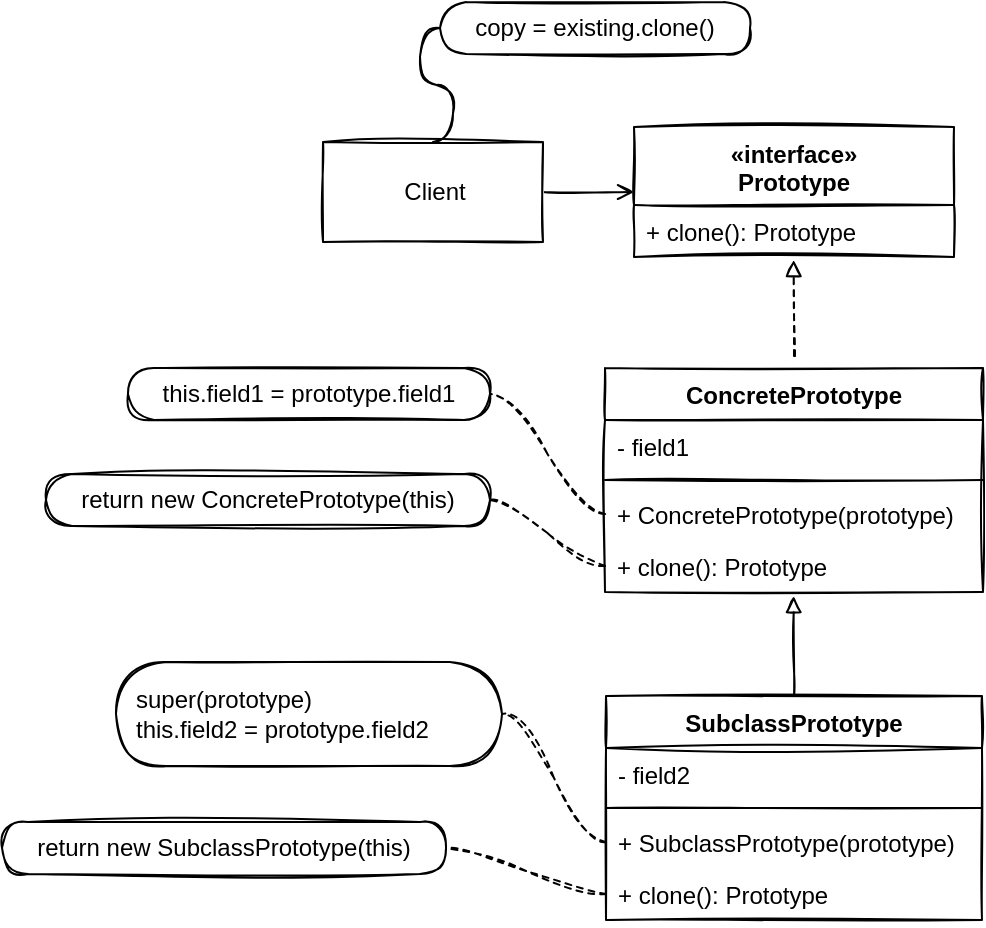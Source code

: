 <mxfile>
    <diagram id="FxTkzUY65Is49-hpyQf2" name="Standard">
        <mxGraphModel dx="826" dy="782" grid="0" gridSize="10" guides="1" tooltips="1" connect="1" arrows="1" fold="1" page="1" pageScale="1" pageWidth="827" pageHeight="1169" math="0" shadow="0">
            <root>
                <mxCell id="0"/>
                <mxCell id="1" parent="0"/>
                <mxCell id="25" style="edgeStyle=none;sketch=1;html=1;exitX=1;exitY=0.5;exitDx=0;exitDy=0;startArrow=none;startFill=0;endArrow=open;endFill=0;" parent="1" source="2" target="19" edge="1">
                    <mxGeometry relative="1" as="geometry"/>
                </mxCell>
                <mxCell id="2" value="Client" style="html=1;sketch=1;" parent="1" vertex="1">
                    <mxGeometry x="325.5" y="169" width="110" height="50" as="geometry"/>
                </mxCell>
                <mxCell id="12" value="copy = existing.clone()" style="whiteSpace=wrap;html=1;rounded=1;arcSize=50;align=center;verticalAlign=middle;strokeWidth=1;autosize=1;spacing=4;treeFolding=1;treeMoving=1;newEdgeStyle={&quot;edgeStyle&quot;:&quot;entityRelationEdgeStyle&quot;,&quot;startArrow&quot;:&quot;none&quot;,&quot;endArrow&quot;:&quot;none&quot;,&quot;segment&quot;:10,&quot;curved&quot;:1};sketch=1;" parent="1" vertex="1">
                    <mxGeometry x="384" y="99" width="155" height="26" as="geometry"/>
                </mxCell>
                <mxCell id="14" value="" style="edgeStyle=entityRelationEdgeStyle;startArrow=none;endArrow=none;segment=10;curved=1;sketch=1;entryX=0;entryY=0.5;entryDx=0;entryDy=0;exitX=0.5;exitY=0;exitDx=0;exitDy=0;" parent="1" source="2" target="12" edge="1">
                    <mxGeometry relative="1" as="geometry">
                        <mxPoint x="445.5" y="204" as="sourcePoint"/>
                        <mxPoint x="497" y="128" as="targetPoint"/>
                    </mxGeometry>
                </mxCell>
                <mxCell id="19" value="«interface»&#10;Prototype" style="swimlane;fontStyle=1;align=center;verticalAlign=top;childLayout=stackLayout;horizontal=1;startSize=39;horizontalStack=0;resizeParent=1;resizeParentMax=0;resizeLast=0;collapsible=1;marginBottom=0;sketch=1;" parent="1" vertex="1">
                    <mxGeometry x="481" y="161.5" width="160" height="65" as="geometry">
                        <mxRectangle x="414" y="170.5" width="90" height="39" as="alternateBounds"/>
                    </mxGeometry>
                </mxCell>
                <mxCell id="23" value="+ clone(): Prototype" style="text;strokeColor=none;fillColor=none;align=left;verticalAlign=top;spacingLeft=4;spacingRight=4;overflow=hidden;rotatable=0;points=[[0,0.5],[1,0.5]];portConstraint=eastwest;sketch=1;" parent="19" vertex="1">
                    <mxGeometry y="39" width="160" height="26" as="geometry"/>
                </mxCell>
                <mxCell id="31" style="edgeStyle=none;sketch=1;html=1;exitX=0.5;exitY=0;exitDx=0;exitDy=0;entryX=0.499;entryY=1.058;entryDx=0;entryDy=0;entryPerimeter=0;startArrow=none;startFill=0;endArrow=block;endFill=0;dashed=1;" parent="1" source="26" target="23" edge="1">
                    <mxGeometry relative="1" as="geometry"/>
                </mxCell>
                <mxCell id="26" value="ConcretePrototype" style="swimlane;fontStyle=1;align=center;verticalAlign=top;childLayout=stackLayout;horizontal=1;startSize=26;horizontalStack=0;resizeParent=1;resizeParentMax=0;resizeLast=0;collapsible=1;marginBottom=0;sketch=1;" parent="1" vertex="1">
                    <mxGeometry x="466.5" y="282" width="189" height="112" as="geometry"/>
                </mxCell>
                <mxCell id="27" value="- field1" style="text;strokeColor=none;fillColor=none;align=left;verticalAlign=top;spacingLeft=4;spacingRight=4;overflow=hidden;rotatable=0;points=[[0,0.5],[1,0.5]];portConstraint=eastwest;sketch=1;" parent="26" vertex="1">
                    <mxGeometry y="26" width="189" height="26" as="geometry"/>
                </mxCell>
                <mxCell id="28" value="" style="line;strokeWidth=1;fillColor=none;align=left;verticalAlign=middle;spacingTop=-1;spacingLeft=3;spacingRight=3;rotatable=0;labelPosition=right;points=[];portConstraint=eastwest;sketch=1;" parent="26" vertex="1">
                    <mxGeometry y="52" width="189" height="8" as="geometry"/>
                </mxCell>
                <mxCell id="29" value="+ ConcretePrototype(prototype)" style="text;strokeColor=none;fillColor=none;align=left;verticalAlign=top;spacingLeft=4;spacingRight=4;overflow=hidden;rotatable=0;points=[[0,0.5],[1,0.5]];portConstraint=eastwest;sketch=1;" parent="26" vertex="1">
                    <mxGeometry y="60" width="189" height="26" as="geometry"/>
                </mxCell>
                <mxCell id="30" value="+ clone(): Prototype" style="text;strokeColor=none;fillColor=none;align=left;verticalAlign=top;spacingLeft=4;spacingRight=4;overflow=hidden;rotatable=0;points=[[0,0.5],[1,0.5]];portConstraint=eastwest;sketch=1;" parent="26" vertex="1">
                    <mxGeometry y="86" width="189" height="26" as="geometry"/>
                </mxCell>
                <mxCell id="32" value="this.field1 = prototype.field1" style="whiteSpace=wrap;html=1;rounded=1;arcSize=50;align=center;verticalAlign=middle;strokeWidth=1;autosize=1;spacing=4;treeFolding=1;treeMoving=1;newEdgeStyle={&quot;edgeStyle&quot;:&quot;entityRelationEdgeStyle&quot;,&quot;startArrow&quot;:&quot;none&quot;,&quot;endArrow&quot;:&quot;none&quot;,&quot;segment&quot;:10,&quot;curved&quot;:1};sketch=1;" parent="1" vertex="1">
                    <mxGeometry x="228" y="282" width="181" height="26" as="geometry"/>
                </mxCell>
                <mxCell id="33" value="" style="edgeStyle=entityRelationEdgeStyle;startArrow=none;endArrow=none;segment=10;curved=1;dashed=1;sketch=1;exitX=0;exitY=0.5;exitDx=0;exitDy=0;" parent="1" source="29" target="32" edge="1">
                    <mxGeometry relative="1" as="geometry">
                        <mxPoint x="255" y="309" as="sourcePoint"/>
                    </mxGeometry>
                </mxCell>
                <mxCell id="34" value="return new ConcretePrototype(this)" style="whiteSpace=wrap;html=1;rounded=1;arcSize=50;align=center;verticalAlign=middle;strokeWidth=1;autosize=1;spacing=4;treeFolding=1;treeMoving=1;newEdgeStyle={&quot;edgeStyle&quot;:&quot;entityRelationEdgeStyle&quot;,&quot;startArrow&quot;:&quot;none&quot;,&quot;endArrow&quot;:&quot;none&quot;,&quot;segment&quot;:10,&quot;curved&quot;:1};sketch=1;" parent="1" vertex="1">
                    <mxGeometry x="187" y="335" width="222" height="26" as="geometry"/>
                </mxCell>
                <mxCell id="35" value="" style="edgeStyle=entityRelationEdgeStyle;startArrow=none;endArrow=none;segment=10;curved=1;dashed=1;sketch=1;exitX=0;exitY=0.5;exitDx=0;exitDy=0;" parent="1" source="30" target="34" edge="1">
                    <mxGeometry relative="1" as="geometry">
                        <mxPoint x="191" y="378" as="sourcePoint"/>
                    </mxGeometry>
                </mxCell>
                <mxCell id="45" style="edgeStyle=none;sketch=1;html=1;exitX=0.5;exitY=0;exitDx=0;exitDy=0;entryX=0.499;entryY=1.077;entryDx=0;entryDy=0;entryPerimeter=0;startArrow=none;startFill=0;endArrow=block;endFill=0;" parent="1" source="36" target="30" edge="1">
                    <mxGeometry relative="1" as="geometry"/>
                </mxCell>
                <mxCell id="36" value="SubclassPrototype" style="swimlane;fontStyle=1;align=center;verticalAlign=top;childLayout=stackLayout;horizontal=1;startSize=26;horizontalStack=0;resizeParent=1;resizeParentMax=0;resizeLast=0;collapsible=1;marginBottom=0;sketch=1;" parent="1" vertex="1">
                    <mxGeometry x="467" y="446" width="188" height="112" as="geometry"/>
                </mxCell>
                <mxCell id="37" value="- field2" style="text;strokeColor=none;fillColor=none;align=left;verticalAlign=top;spacingLeft=4;spacingRight=4;overflow=hidden;rotatable=0;points=[[0,0.5],[1,0.5]];portConstraint=eastwest;sketch=1;" parent="36" vertex="1">
                    <mxGeometry y="26" width="188" height="26" as="geometry"/>
                </mxCell>
                <mxCell id="38" value="" style="line;strokeWidth=1;fillColor=none;align=left;verticalAlign=middle;spacingTop=-1;spacingLeft=3;spacingRight=3;rotatable=0;labelPosition=right;points=[];portConstraint=eastwest;sketch=1;" parent="36" vertex="1">
                    <mxGeometry y="52" width="188" height="8" as="geometry"/>
                </mxCell>
                <mxCell id="39" value="+ SubclassPrototype(prototype)" style="text;strokeColor=none;fillColor=none;align=left;verticalAlign=top;spacingLeft=4;spacingRight=4;overflow=hidden;rotatable=0;points=[[0,0.5],[1,0.5]];portConstraint=eastwest;sketch=1;" parent="36" vertex="1">
                    <mxGeometry y="60" width="188" height="26" as="geometry"/>
                </mxCell>
                <mxCell id="40" value="+ clone(): Prototype" style="text;strokeColor=none;fillColor=none;align=left;verticalAlign=top;spacingLeft=4;spacingRight=4;overflow=hidden;rotatable=0;points=[[0,0.5],[1,0.5]];portConstraint=eastwest;sketch=1;" parent="36" vertex="1">
                    <mxGeometry y="86" width="188" height="26" as="geometry"/>
                </mxCell>
                <mxCell id="41" value="super(prototype)&lt;br&gt;this.field2 = prototype.field2" style="whiteSpace=wrap;html=1;rounded=1;arcSize=50;align=left;verticalAlign=middle;strokeWidth=1;autosize=1;spacing=10;treeFolding=1;treeMoving=1;newEdgeStyle={&quot;edgeStyle&quot;:&quot;entityRelationEdgeStyle&quot;,&quot;startArrow&quot;:&quot;none&quot;,&quot;endArrow&quot;:&quot;none&quot;,&quot;segment&quot;:10,&quot;curved&quot;:1};sketch=1;" parent="1" vertex="1">
                    <mxGeometry x="222" y="429" width="193" height="52" as="geometry"/>
                </mxCell>
                <mxCell id="42" value="" style="edgeStyle=entityRelationEdgeStyle;startArrow=none;endArrow=none;segment=10;curved=1;dashed=1;sketch=1;exitX=0;exitY=0.5;exitDx=0;exitDy=0;" parent="1" source="39" target="41" edge="1">
                    <mxGeometry relative="1" as="geometry">
                        <mxPoint x="196" y="506" as="sourcePoint"/>
                    </mxGeometry>
                </mxCell>
                <mxCell id="43" value="return new SubclassPrototype(this)" style="whiteSpace=wrap;html=1;rounded=1;arcSize=50;align=center;verticalAlign=middle;strokeWidth=1;autosize=1;spacing=4;treeFolding=1;treeMoving=1;newEdgeStyle={&quot;edgeStyle&quot;:&quot;entityRelationEdgeStyle&quot;,&quot;startArrow&quot;:&quot;none&quot;,&quot;endArrow&quot;:&quot;none&quot;,&quot;segment&quot;:10,&quot;curved&quot;:1};sketch=1;" parent="1" vertex="1">
                    <mxGeometry x="165" y="509" width="222" height="26" as="geometry"/>
                </mxCell>
                <mxCell id="44" value="" style="edgeStyle=entityRelationEdgeStyle;startArrow=none;endArrow=none;segment=10;curved=1;dashed=1;sketch=1;exitX=0;exitY=0.5;exitDx=0;exitDy=0;" parent="1" source="40" target="43" edge="1">
                    <mxGeometry relative="1" as="geometry">
                        <mxPoint x="200" y="549" as="sourcePoint"/>
                    </mxGeometry>
                </mxCell>
            </root>
        </mxGraphModel>
    </diagram>
    <diagram id="Mk-2Jmoocc9seDM1LtOy" name="Practice">
        <mxGraphModel dx="948" dy="539" grid="0" gridSize="10" guides="1" tooltips="1" connect="1" arrows="1" fold="1" page="1" pageScale="1" pageWidth="827" pageHeight="1169" math="0" shadow="0">
            <root>
                <mxCell id="rbECHHSWVPP0E-1meutt-0"/>
                <mxCell id="rbECHHSWVPP0E-1meutt-1" parent="rbECHHSWVPP0E-1meutt-0"/>
                <mxCell id="BVe5LjmD9eII08FKaGCD-0" value="«interface»&#10;Prototype" style="swimlane;fontStyle=1;align=center;verticalAlign=top;childLayout=stackLayout;horizontal=1;startSize=37;horizontalStack=0;resizeParent=1;resizeParentMax=0;resizeLast=0;collapsible=1;marginBottom=0;sketch=1;" parent="rbECHHSWVPP0E-1meutt-1" vertex="1">
                    <mxGeometry x="219.5" y="200" width="160" height="63" as="geometry"/>
                </mxCell>
                <mxCell id="BVe5LjmD9eII08FKaGCD-3" value="+ clone(): Prototype" style="text;strokeColor=none;fillColor=none;align=left;verticalAlign=top;spacingLeft=4;spacingRight=4;overflow=hidden;rotatable=0;points=[[0,0.5],[1,0.5]];portConstraint=eastwest;sketch=1;" parent="BVe5LjmD9eII08FKaGCD-0" vertex="1">
                    <mxGeometry y="37" width="160" height="26" as="geometry"/>
                </mxCell>
                <mxCell id="BVe5LjmD9eII08FKaGCD-12" style="edgeStyle=none;html=1;exitX=0.5;exitY=0;exitDx=0;exitDy=0;entryX=0.5;entryY=1;entryDx=0;entryDy=0;endArrow=block;endFill=0;dashed=1;sketch=1;" parent="rbECHHSWVPP0E-1meutt-1" source="BVe5LjmD9eII08FKaGCD-5" target="BVe5LjmD9eII08FKaGCD-0" edge="1">
                    <mxGeometry relative="1" as="geometry"/>
                </mxCell>
                <mxCell id="BVe5LjmD9eII08FKaGCD-5" value="DigistructableGun" style="swimlane;fontStyle=1;align=center;verticalAlign=top;childLayout=stackLayout;horizontal=1;startSize=26;horizontalStack=0;resizeParent=1;resizeParentMax=0;resizeLast=0;collapsible=1;marginBottom=0;sketch=1;" parent="rbECHHSWVPP0E-1meutt-1" vertex="1">
                    <mxGeometry x="124.5" y="312" width="350" height="252" as="geometry">
                        <mxRectangle x="124.5" y="312" width="124" height="26" as="alternateBounds"/>
                    </mxGeometry>
                </mxCell>
                <mxCell id="8MtP03T2REYPSIjYEVeL-4" value="- ammo: number" style="text;strokeColor=none;fillColor=none;align=left;verticalAlign=top;spacingLeft=4;spacingRight=4;overflow=hidden;rotatable=0;points=[[0,0.5],[1,0.5]];portConstraint=eastwest;sketch=1;" vertex="1" parent="BVe5LjmD9eII08FKaGCD-5">
                    <mxGeometry y="26" width="350" height="26" as="geometry"/>
                </mxCell>
                <mxCell id="BVe5LjmD9eII08FKaGCD-6" value="- magSize: number" style="text;strokeColor=none;fillColor=none;align=left;verticalAlign=top;spacingLeft=4;spacingRight=4;overflow=hidden;rotatable=0;points=[[0,0.5],[1,0.5]];portConstraint=eastwest;sketch=1;" parent="BVe5LjmD9eII08FKaGCD-5" vertex="1">
                    <mxGeometry y="52" width="350" height="26" as="geometry"/>
                </mxCell>
                <mxCell id="BVe5LjmD9eII08FKaGCD-9" value="- damage: number" style="text;strokeColor=none;fillColor=none;align=left;verticalAlign=top;spacingLeft=4;spacingRight=4;overflow=hidden;rotatable=0;points=[[0,0.5],[1,0.5]];portConstraint=eastwest;sketch=1;" parent="BVe5LjmD9eII08FKaGCD-5" vertex="1">
                    <mxGeometry y="78" width="350" height="26" as="geometry"/>
                </mxCell>
                <mxCell id="BVe5LjmD9eII08FKaGCD-7" value="" style="line;strokeWidth=1;fillColor=none;align=left;verticalAlign=middle;spacingTop=-1;spacingLeft=3;spacingRight=3;rotatable=0;labelPosition=right;points=[];portConstraint=eastwest;sketch=1;" parent="BVe5LjmD9eII08FKaGCD-5" vertex="1">
                    <mxGeometry y="104" width="350" height="8" as="geometry"/>
                </mxCell>
                <mxCell id="RYm1YCc_vMUlNIzSoxjz-2" value="+ DigistrutableGun(magSize: number, damage: number)" style="text;strokeColor=none;fillColor=none;align=left;verticalAlign=top;spacingLeft=4;spacingRight=4;overflow=hidden;rotatable=0;points=[[0,0.5],[1,0.5]];portConstraint=eastwest;sketch=1;" vertex="1" parent="BVe5LjmD9eII08FKaGCD-5">
                    <mxGeometry y="112" width="350" height="28" as="geometry"/>
                </mxCell>
                <mxCell id="8MtP03T2REYPSIjYEVeL-0" value="+ DigistrutableGun(another: DigistructableGun)" style="text;strokeColor=none;fillColor=none;align=left;verticalAlign=top;spacingLeft=4;spacingRight=4;overflow=hidden;rotatable=0;points=[[0,0.5],[1,0.5]];portConstraint=eastwest;sketch=1;" vertex="1" parent="BVe5LjmD9eII08FKaGCD-5">
                    <mxGeometry y="140" width="350" height="28" as="geometry"/>
                </mxCell>
                <mxCell id="BVe5LjmD9eII08FKaGCD-11" value="+ shoot()" style="text;strokeColor=none;fillColor=none;align=left;verticalAlign=top;spacingLeft=4;spacingRight=4;overflow=hidden;rotatable=0;points=[[0,0.5],[1,0.5]];portConstraint=eastwest;sketch=1;" parent="BVe5LjmD9eII08FKaGCD-5" vertex="1">
                    <mxGeometry y="168" width="350" height="28" as="geometry"/>
                </mxCell>
                <mxCell id="BVe5LjmD9eII08FKaGCD-13" value="+ reload()" style="text;strokeColor=none;fillColor=none;align=left;verticalAlign=top;spacingLeft=4;spacingRight=4;overflow=hidden;rotatable=0;points=[[0,0.5],[1,0.5]];portConstraint=eastwest;sketch=1;" parent="BVe5LjmD9eII08FKaGCD-5" vertex="1">
                    <mxGeometry y="196" width="350" height="28" as="geometry"/>
                </mxCell>
                <mxCell id="BVe5LjmD9eII08FKaGCD-8" value="+ clone(): DigistrutableGun" style="text;strokeColor=none;fillColor=none;align=left;verticalAlign=top;spacingLeft=4;spacingRight=4;overflow=hidden;rotatable=0;points=[[0,0.5],[1,0.5]];portConstraint=eastwest;fontStyle=0;sketch=1;" parent="BVe5LjmD9eII08FKaGCD-5" vertex="1">
                    <mxGeometry y="224" width="350" height="28" as="geometry"/>
                </mxCell>
                <mxCell id="8MtP03T2REYPSIjYEVeL-1" style="edgeStyle=orthogonalEdgeStyle;rounded=0;html=1;exitX=0.5;exitY=0;exitDx=0;exitDy=0;entryX=0.499;entryY=1.012;entryDx=0;entryDy=0;entryPerimeter=0;endArrow=block;endFill=0;sketch=1;" edge="1" parent="rbECHHSWVPP0E-1meutt-1" source="BVe5LjmD9eII08FKaGCD-14" target="BVe5LjmD9eII08FKaGCD-8">
                    <mxGeometry relative="1" as="geometry"/>
                </mxCell>
                <mxCell id="BVe5LjmD9eII08FKaGCD-14" value="TedioreGun" style="swimlane;fontStyle=1;align=center;verticalAlign=top;childLayout=stackLayout;horizontal=1;startSize=26;horizontalStack=0;resizeParent=1;resizeParentMax=0;resizeLast=0;collapsible=1;marginBottom=0;sketch=1;" parent="rbECHHSWVPP0E-1meutt-1" vertex="1">
                    <mxGeometry x="81" y="639" width="437" height="172" as="geometry"/>
                </mxCell>
                <mxCell id="BVe5LjmD9eII08FKaGCD-16" value="- explosiveDamage: number" style="text;strokeColor=none;fillColor=none;align=left;verticalAlign=top;spacingLeft=4;spacingRight=4;overflow=hidden;rotatable=0;points=[[0,0.5],[1,0.5]];portConstraint=eastwest;sketch=1;" parent="BVe5LjmD9eII08FKaGCD-14" vertex="1">
                    <mxGeometry y="26" width="437" height="26" as="geometry"/>
                </mxCell>
                <mxCell id="BVe5LjmD9eII08FKaGCD-17" value="" style="line;strokeWidth=1;fillColor=none;align=left;verticalAlign=middle;spacingTop=-1;spacingLeft=3;spacingRight=3;rotatable=0;labelPosition=right;points=[];portConstraint=eastwest;sketch=1;" parent="BVe5LjmD9eII08FKaGCD-14" vertex="1">
                    <mxGeometry y="52" width="437" height="8" as="geometry"/>
                </mxCell>
                <mxCell id="RYm1YCc_vMUlNIzSoxjz-3" value="+ TedioreGun(magSize: number, damage: number, explosiveDamage: number)" style="text;strokeColor=none;fillColor=none;align=left;verticalAlign=top;spacingLeft=4;spacingRight=4;overflow=hidden;rotatable=0;points=[[0,0.5],[1,0.5]];portConstraint=eastwest;sketch=1;" vertex="1" parent="BVe5LjmD9eII08FKaGCD-14">
                    <mxGeometry y="60" width="437" height="28" as="geometry"/>
                </mxCell>
                <mxCell id="8MtP03T2REYPSIjYEVeL-2" value="+ TedioreGun(another: TedioreGun)" style="text;strokeColor=none;fillColor=none;align=left;verticalAlign=top;spacingLeft=4;spacingRight=4;overflow=hidden;rotatable=0;points=[[0,0.5],[1,0.5]];portConstraint=eastwest;sketch=1;" vertex="1" parent="BVe5LjmD9eII08FKaGCD-14">
                    <mxGeometry y="88" width="437" height="28" as="geometry"/>
                </mxCell>
                <mxCell id="BVe5LjmD9eII08FKaGCD-18" value="+ launchGrenade()" style="text;strokeColor=none;fillColor=none;align=left;verticalAlign=top;spacingLeft=4;spacingRight=4;overflow=hidden;rotatable=0;points=[[0,0.5],[1,0.5]];portConstraint=eastwest;sketch=1;" parent="BVe5LjmD9eII08FKaGCD-14" vertex="1">
                    <mxGeometry y="116" width="437" height="28" as="geometry"/>
                </mxCell>
                <mxCell id="BVe5LjmD9eII08FKaGCD-20" value="+ clone(): TedioreGun" style="text;strokeColor=none;fillColor=none;align=left;verticalAlign=top;spacingLeft=4;spacingRight=4;overflow=hidden;rotatable=0;points=[[0,0.5],[1,0.5]];portConstraint=eastwest;sketch=1;" parent="BVe5LjmD9eII08FKaGCD-14" vertex="1">
                    <mxGeometry y="144" width="437" height="28" as="geometry"/>
                </mxCell>
                <mxCell id="BVe5LjmD9eII08FKaGCD-23" style="edgeStyle=none;html=1;exitX=0;exitY=0.5;exitDx=0;exitDy=0;entryX=1;entryY=0.5;entryDx=0;entryDy=0;endArrow=open;endFill=0;sketch=1;" parent="rbECHHSWVPP0E-1meutt-1" source="BVe5LjmD9eII08FKaGCD-22" target="BVe5LjmD9eII08FKaGCD-0" edge="1">
                    <mxGeometry relative="1" as="geometry"/>
                </mxCell>
                <mxCell id="BVe5LjmD9eII08FKaGCD-22" value="Client" style="html=1;fontStyle=1;sketch=1;" parent="rbECHHSWVPP0E-1meutt-1" vertex="1">
                    <mxGeometry x="430" y="206.5" width="110" height="50" as="geometry"/>
                </mxCell>
                <mxCell id="5IprjJAinOA7O6tESqid-7" style="edgeStyle=orthogonalEdgeStyle;html=1;exitX=0.5;exitY=0;exitDx=0;exitDy=0;endArrow=block;endFill=0;rounded=0;entryX=0.499;entryY=1.005;entryDx=0;entryDy=0;entryPerimeter=0;sketch=1;" parent="rbECHHSWVPP0E-1meutt-1" source="5IprjJAinOA7O6tESqid-1" target="BVe5LjmD9eII08FKaGCD-8" edge="1">
                    <mxGeometry relative="1" as="geometry">
                        <mxPoint x="238" y="520" as="targetPoint"/>
                    </mxGeometry>
                </mxCell>
                <mxCell id="5IprjJAinOA7O6tESqid-1" value="FireBall" style="swimlane;fontStyle=1;align=center;verticalAlign=top;childLayout=stackLayout;horizontal=1;startSize=26;horizontalStack=0;resizeParent=1;resizeParentMax=0;resizeLast=0;collapsible=1;marginBottom=0;sketch=1;" parent="rbECHHSWVPP0E-1meutt-1" vertex="1">
                    <mxGeometry x="543" y="639" width="208" height="138" as="geometry"/>
                </mxCell>
                <mxCell id="RYm1YCc_vMUlNIzSoxjz-4" value="+ FireBall(damage: number)" style="text;strokeColor=none;fillColor=none;align=left;verticalAlign=top;spacingLeft=4;spacingRight=4;overflow=hidden;rotatable=0;points=[[0,0.5],[1,0.5]];portConstraint=eastwest;sketch=1;" vertex="1" parent="5IprjJAinOA7O6tESqid-1">
                    <mxGeometry y="26" width="208" height="28" as="geometry"/>
                </mxCell>
                <mxCell id="8MtP03T2REYPSIjYEVeL-3" value="+ FireBall(another: FireBall)" style="text;strokeColor=none;fillColor=none;align=left;verticalAlign=top;spacingLeft=4;spacingRight=4;overflow=hidden;rotatable=0;points=[[0,0.5],[1,0.5]];portConstraint=eastwest;sketch=1;" vertex="1" parent="5IprjJAinOA7O6tESqid-1">
                    <mxGeometry y="54" width="208" height="28" as="geometry"/>
                </mxCell>
                <mxCell id="RYm1YCc_vMUlNIzSoxjz-5" value="+ shoot()" style="text;strokeColor=none;fillColor=none;align=left;verticalAlign=top;spacingLeft=4;spacingRight=4;overflow=hidden;rotatable=0;points=[[0,0.5],[1,0.5]];portConstraint=eastwest;sketch=1;" vertex="1" parent="5IprjJAinOA7O6tESqid-1">
                    <mxGeometry y="82" width="208" height="28" as="geometry"/>
                </mxCell>
                <mxCell id="5IprjJAinOA7O6tESqid-5" value="+ clone(): FireBall" style="text;strokeColor=none;fillColor=none;align=left;verticalAlign=top;spacingLeft=4;spacingRight=4;overflow=hidden;rotatable=0;points=[[0,0.5],[1,0.5]];portConstraint=eastwest;sketch=1;" parent="5IprjJAinOA7O6tESqid-1" vertex="1">
                    <mxGeometry y="110" width="208" height="28" as="geometry"/>
                </mxCell>
                <mxCell id="RYm1YCc_vMUlNIzSoxjz-0" style="edgeStyle=orthogonalEdgeStyle;rounded=0;sketch=1;html=1;exitX=0;exitY=0.5;exitDx=0;exitDy=0;entryX=0;entryY=0.5;entryDx=0;entryDy=0;endArrow=block;endFill=0;dashed=1;" edge="1" parent="rbECHHSWVPP0E-1meutt-1" source="8MtP03T2REYPSIjYEVeL-2" target="BVe5LjmD9eII08FKaGCD-0">
                    <mxGeometry relative="1" as="geometry"/>
                </mxCell>
                <mxCell id="RYm1YCc_vMUlNIzSoxjz-1" style="edgeStyle=orthogonalEdgeStyle;rounded=0;sketch=1;html=1;exitX=1;exitY=0.5;exitDx=0;exitDy=0;entryX=0.5;entryY=0;entryDx=0;entryDy=0;dashed=1;endArrow=block;endFill=0;" edge="1" parent="rbECHHSWVPP0E-1meutt-1" source="8MtP03T2REYPSIjYEVeL-3" target="BVe5LjmD9eII08FKaGCD-0">
                    <mxGeometry relative="1" as="geometry">
                        <Array as="points">
                            <mxPoint x="758" y="680"/>
                            <mxPoint x="758" y="160"/>
                            <mxPoint x="300" y="160"/>
                        </Array>
                    </mxGeometry>
                </mxCell>
            </root>
        </mxGraphModel>
    </diagram>
</mxfile>